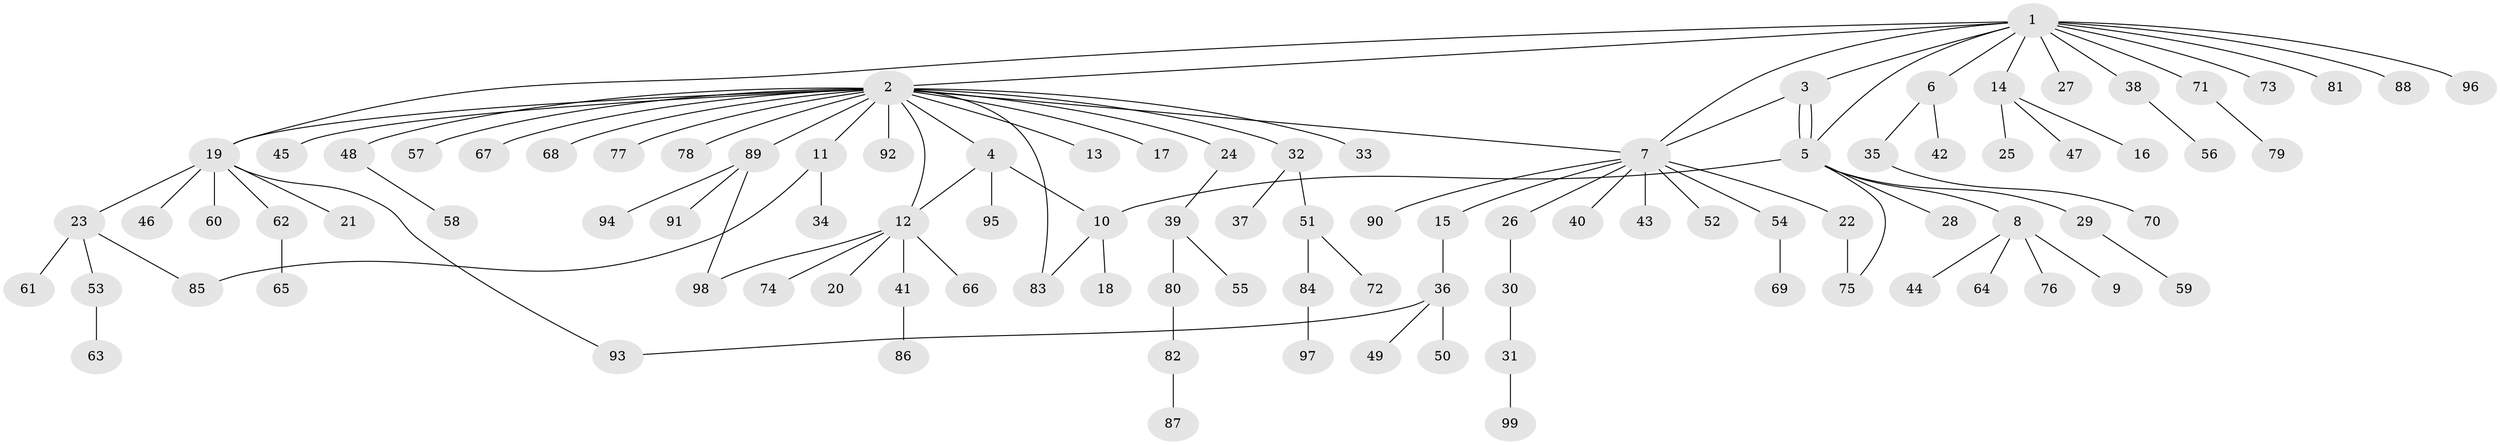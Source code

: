 // Generated by graph-tools (version 1.1) at 2025/26/03/09/25 03:26:02]
// undirected, 99 vertices, 110 edges
graph export_dot {
graph [start="1"]
  node [color=gray90,style=filled];
  1;
  2;
  3;
  4;
  5;
  6;
  7;
  8;
  9;
  10;
  11;
  12;
  13;
  14;
  15;
  16;
  17;
  18;
  19;
  20;
  21;
  22;
  23;
  24;
  25;
  26;
  27;
  28;
  29;
  30;
  31;
  32;
  33;
  34;
  35;
  36;
  37;
  38;
  39;
  40;
  41;
  42;
  43;
  44;
  45;
  46;
  47;
  48;
  49;
  50;
  51;
  52;
  53;
  54;
  55;
  56;
  57;
  58;
  59;
  60;
  61;
  62;
  63;
  64;
  65;
  66;
  67;
  68;
  69;
  70;
  71;
  72;
  73;
  74;
  75;
  76;
  77;
  78;
  79;
  80;
  81;
  82;
  83;
  84;
  85;
  86;
  87;
  88;
  89;
  90;
  91;
  92;
  93;
  94;
  95;
  96;
  97;
  98;
  99;
  1 -- 2;
  1 -- 3;
  1 -- 5;
  1 -- 6;
  1 -- 7;
  1 -- 14;
  1 -- 19;
  1 -- 27;
  1 -- 38;
  1 -- 71;
  1 -- 73;
  1 -- 81;
  1 -- 88;
  1 -- 96;
  2 -- 4;
  2 -- 7;
  2 -- 11;
  2 -- 12;
  2 -- 13;
  2 -- 17;
  2 -- 19;
  2 -- 24;
  2 -- 32;
  2 -- 33;
  2 -- 45;
  2 -- 48;
  2 -- 57;
  2 -- 67;
  2 -- 68;
  2 -- 77;
  2 -- 78;
  2 -- 83;
  2 -- 89;
  2 -- 92;
  3 -- 5;
  3 -- 5;
  3 -- 7;
  4 -- 10;
  4 -- 12;
  4 -- 95;
  5 -- 8;
  5 -- 10;
  5 -- 28;
  5 -- 29;
  5 -- 75;
  6 -- 35;
  6 -- 42;
  7 -- 15;
  7 -- 22;
  7 -- 26;
  7 -- 40;
  7 -- 43;
  7 -- 52;
  7 -- 54;
  7 -- 90;
  8 -- 9;
  8 -- 44;
  8 -- 64;
  8 -- 76;
  10 -- 18;
  10 -- 83;
  11 -- 34;
  11 -- 85;
  12 -- 20;
  12 -- 41;
  12 -- 66;
  12 -- 74;
  12 -- 98;
  14 -- 16;
  14 -- 25;
  14 -- 47;
  15 -- 36;
  19 -- 21;
  19 -- 23;
  19 -- 46;
  19 -- 60;
  19 -- 62;
  19 -- 93;
  22 -- 75;
  23 -- 53;
  23 -- 61;
  23 -- 85;
  24 -- 39;
  26 -- 30;
  29 -- 59;
  30 -- 31;
  31 -- 99;
  32 -- 37;
  32 -- 51;
  35 -- 70;
  36 -- 49;
  36 -- 50;
  36 -- 93;
  38 -- 56;
  39 -- 55;
  39 -- 80;
  41 -- 86;
  48 -- 58;
  51 -- 72;
  51 -- 84;
  53 -- 63;
  54 -- 69;
  62 -- 65;
  71 -- 79;
  80 -- 82;
  82 -- 87;
  84 -- 97;
  89 -- 91;
  89 -- 94;
  89 -- 98;
}
